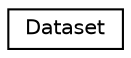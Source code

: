 digraph "Graphical Class Hierarchy"
{
  edge [fontname="Helvetica",fontsize="10",labelfontname="Helvetica",labelfontsize="10"];
  node [fontname="Helvetica",fontsize="10",shape=record];
  rankdir="LR";
  Node1 [label="Dataset",height=0.2,width=0.4,color="black", fillcolor="white", style="filled",URL="$structDataset.html"];
}
